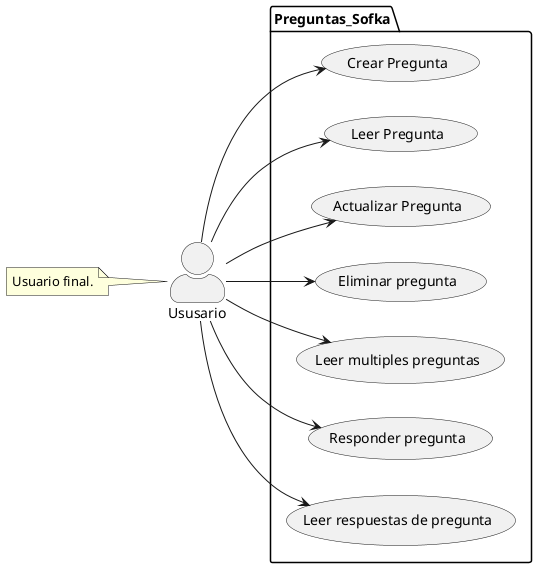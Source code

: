 @startuml
'https://plantuml.com/sequence-diagram

skinparam actorStyle awesome
left to right direction
:Ususario: as U
note left of U : Usuario final.
package Preguntas_Sofka{
usecase "Crear Pregunta" as CP
usecase "Leer Pregunta" as LP
usecase "Actualizar Pregunta" as AP
usecase "Eliminar pregunta" as EP
usecase "Leer multiples preguntas" as LMP
usecase "Responder pregunta" as RP
usecase "Leer respuestas de pregunta" as LRDP
}

U-->CP
U-->LP
U-->AP
U-->EP
U-->LMP
U-->RP
U-->LRDP

@enduml